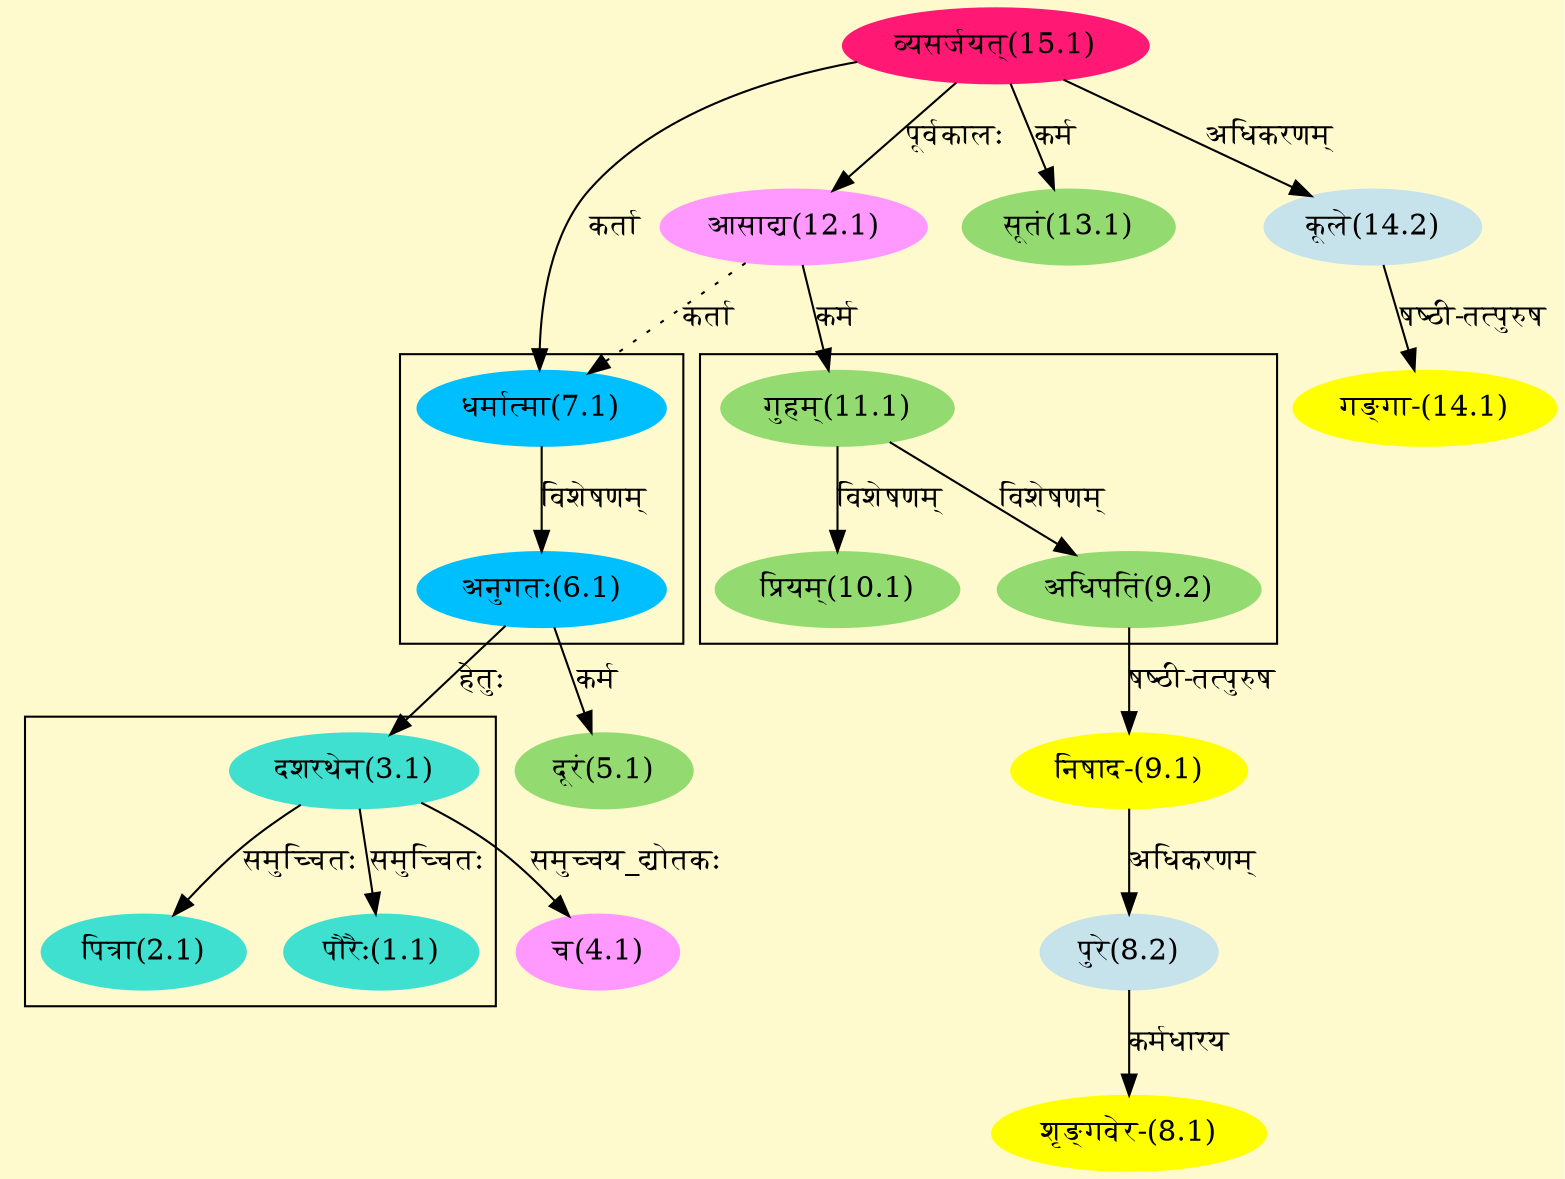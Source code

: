 digraph G{
rankdir=BT;
 compound=true;
 bgcolor="lemonchiffon1";

subgraph cluster_1{
Node1_1 [style=filled, color="#40E0D0" label = "पौरैः(1.1)"]
Node3_1 [style=filled, color="#40E0D0" label = "दशरथेन(3.1)"]
Node2_1 [style=filled, color="#40E0D0" label = "पित्रा(2.1)"]

}

subgraph cluster_2{
Node6_1 [style=filled, color="#00BFFF" label = "अनुगतः(6.1)"]
Node7_1 [style=filled, color="#00BFFF" label = "धर्मात्मा(7.1)"]

}

subgraph cluster_3{
Node9_2 [style=filled, color="#93DB70" label = "अधिपतिं(9.2)"]
Node11_1 [style=filled, color="#93DB70" label = "गुहम्(11.1)"]
Node10_1 [style=filled, color="#93DB70" label = "प्रियम्(10.1)"]

}
Node3_1 [style=filled, color="#40E0D0" label = "दशरथेन(3.1)"]
Node6_1 [style=filled, color="#00BFFF" label = "अनुगतः(6.1)"]
Node4_1 [style=filled, color="#FF99FF" label = "च(4.1)"]
Node5_1 [style=filled, color="#93DB70" label = "दूरं(5.1)"]
Node7_1 [style=filled, color="#00BFFF" label = "धर्मात्मा(7.1)"]
Node15_1 [style=filled, color="#FF1975" label = "व्यसर्जयत्(15.1)"]
Node12_1 [style=filled, color="#FF99FF" label = "आसाद्य(12.1)"]
Node8_1 [style=filled, color="#FFFF00" label = "शृङ्गवेर-(8.1)"]
Node8_2 [style=filled, color="#C6E2EB" label = "पुरे(8.2)"]
Node9_1 [style=filled, color="#FFFF00" label = "निषाद-(9.1)"]
Node9_2 [style=filled, color="#93DB70" label = "अधिपतिं(9.2)"]
Node11_1 [style=filled, color="#93DB70" label = "गुहम्(11.1)"]
Node13_1 [style=filled, color="#93DB70" label = "सूतं(13.1)"]
Node14_1 [style=filled, color="#FFFF00" label = "गङ्गा-(14.1)"]
Node14_2 [style=filled, color="#C6E2EB" label = "कूले(14.2)"]
/* Start of Relations section */

Node1_1 -> Node3_1 [  label="समुच्चितः"  dir="back" ]
Node2_1 -> Node3_1 [  label="समुच्चितः"  dir="back" ]
Node3_1 -> Node6_1 [  label="हेतुः"  dir="back" ]
Node4_1 -> Node3_1 [  label="समुच्चय_द्योतकः"  dir="back" ]
Node5_1 -> Node6_1 [  label="कर्म"  dir="back" ]
Node6_1 -> Node7_1 [  label="विशेषणम्"  dir="back" ]
Node7_1 -> Node15_1 [  label="कर्ता"  dir="back" ]
Node7_1 -> Node12_1 [ style=dotted label="कर्ता"  dir="back" ]
Node8_1 -> Node8_2 [  label="कर्मधारय"  dir="back" ]
Node8_2 -> Node9_1 [  label="अधिकरणम्"  dir="back" ]
Node9_1 -> Node9_2 [  label="षष्ठी-तत्पुरुष"  dir="back" ]
Node9_2 -> Node11_1 [  label="विशेषणम्"  dir="back" ]
Node10_1 -> Node11_1 [  label="विशेषणम्"  dir="back" ]
Node11_1 -> Node12_1 [  label="कर्म"  dir="back" ]
Node12_1 -> Node15_1 [  label="पूर्वकालः"  dir="back" ]
Node13_1 -> Node15_1 [  label="कर्म"  dir="back" ]
Node14_1 -> Node14_2 [  label="षष्ठी-तत्पुरुष"  dir="back" ]
Node14_2 -> Node15_1 [  label="अधिकरणम्"  dir="back" ]
}
